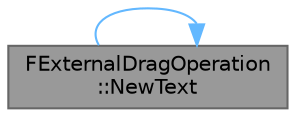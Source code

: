 digraph "FExternalDragOperation::NewText"
{
 // INTERACTIVE_SVG=YES
 // LATEX_PDF_SIZE
  bgcolor="transparent";
  edge [fontname=Helvetica,fontsize=10,labelfontname=Helvetica,labelfontsize=10];
  node [fontname=Helvetica,fontsize=10,shape=box,height=0.2,width=0.4];
  rankdir="RL";
  Node1 [id="Node000001",label="FExternalDragOperation\l::NewText",height=0.2,width=0.4,color="gray40", fillcolor="grey60", style="filled", fontcolor="black",tooltip="Creates a new external text drag operation."];
  Node1 -> Node1 [id="edge1_Node000001_Node000001",dir="back",color="steelblue1",style="solid",tooltip=" "];
}

